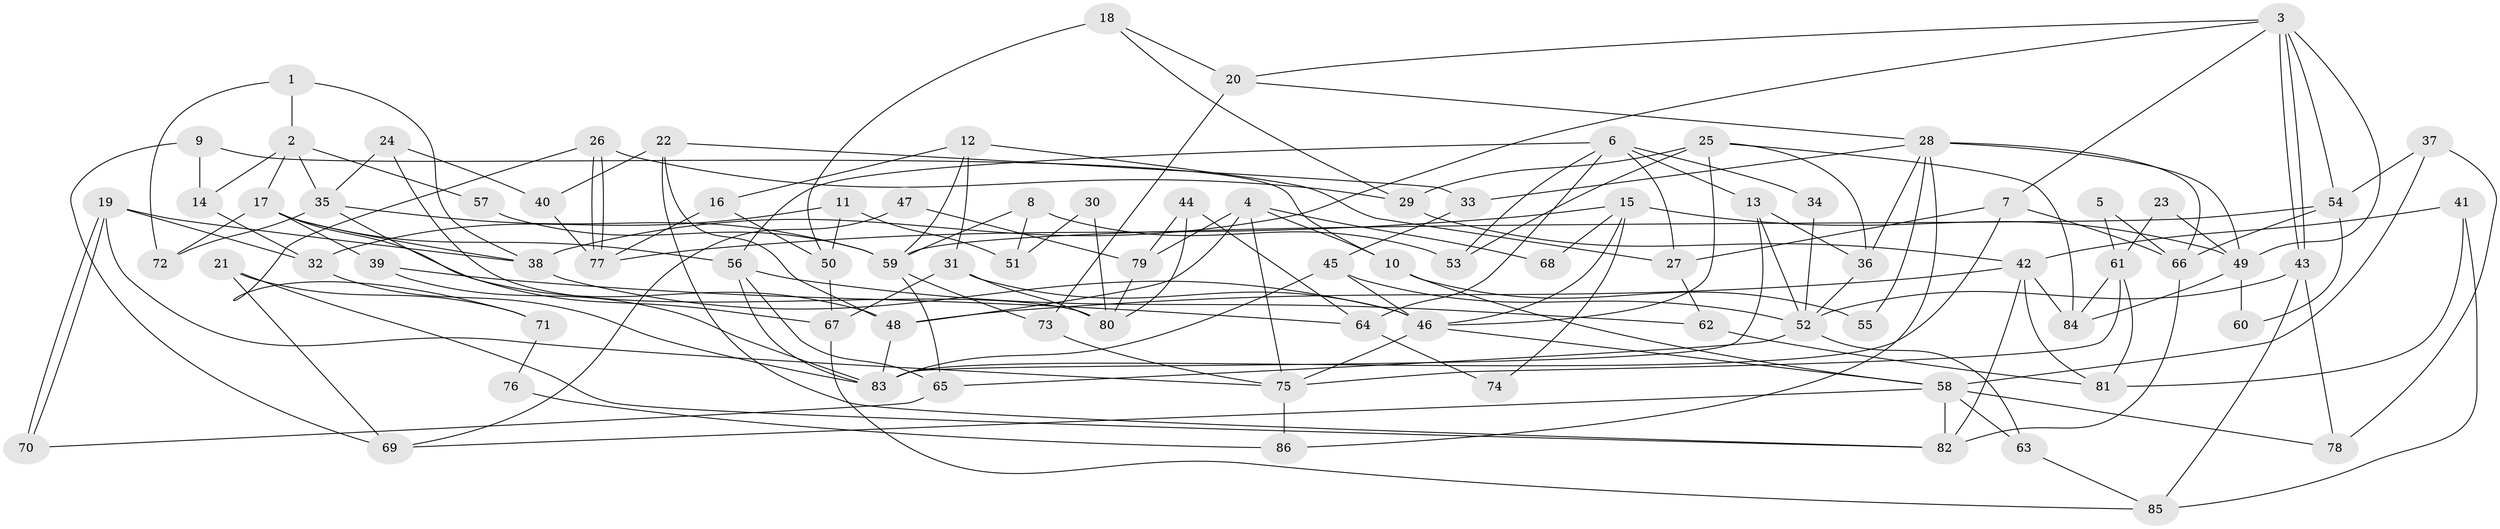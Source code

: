 // Generated by graph-tools (version 1.1) at 2025/11/02/27/25 16:11:21]
// undirected, 86 vertices, 172 edges
graph export_dot {
graph [start="1"]
  node [color=gray90,style=filled];
  1;
  2;
  3;
  4;
  5;
  6;
  7;
  8;
  9;
  10;
  11;
  12;
  13;
  14;
  15;
  16;
  17;
  18;
  19;
  20;
  21;
  22;
  23;
  24;
  25;
  26;
  27;
  28;
  29;
  30;
  31;
  32;
  33;
  34;
  35;
  36;
  37;
  38;
  39;
  40;
  41;
  42;
  43;
  44;
  45;
  46;
  47;
  48;
  49;
  50;
  51;
  52;
  53;
  54;
  55;
  56;
  57;
  58;
  59;
  60;
  61;
  62;
  63;
  64;
  65;
  66;
  67;
  68;
  69;
  70;
  71;
  72;
  73;
  74;
  75;
  76;
  77;
  78;
  79;
  80;
  81;
  82;
  83;
  84;
  85;
  86;
  1 -- 72;
  1 -- 38;
  1 -- 2;
  2 -- 17;
  2 -- 14;
  2 -- 35;
  2 -- 57;
  3 -- 20;
  3 -- 43;
  3 -- 43;
  3 -- 7;
  3 -- 38;
  3 -- 49;
  3 -- 54;
  4 -- 75;
  4 -- 48;
  4 -- 10;
  4 -- 68;
  4 -- 79;
  5 -- 61;
  5 -- 66;
  6 -- 13;
  6 -- 27;
  6 -- 34;
  6 -- 53;
  6 -- 56;
  6 -- 64;
  7 -- 83;
  7 -- 27;
  7 -- 66;
  8 -- 53;
  8 -- 59;
  8 -- 51;
  9 -- 14;
  9 -- 10;
  9 -- 69;
  10 -- 58;
  10 -- 55;
  11 -- 32;
  11 -- 50;
  11 -- 51;
  12 -- 27;
  12 -- 31;
  12 -- 16;
  12 -- 59;
  13 -- 36;
  13 -- 52;
  13 -- 83;
  14 -- 32;
  15 -- 77;
  15 -- 46;
  15 -- 49;
  15 -- 68;
  15 -- 74;
  16 -- 77;
  16 -- 50;
  17 -- 56;
  17 -- 38;
  17 -- 39;
  17 -- 48;
  17 -- 72;
  18 -- 20;
  18 -- 50;
  18 -- 29;
  19 -- 70;
  19 -- 70;
  19 -- 75;
  19 -- 32;
  19 -- 38;
  20 -- 28;
  20 -- 73;
  21 -- 69;
  21 -- 82;
  21 -- 71;
  22 -- 82;
  22 -- 48;
  22 -- 33;
  22 -- 40;
  23 -- 61;
  23 -- 49;
  24 -- 35;
  24 -- 80;
  24 -- 40;
  25 -- 84;
  25 -- 46;
  25 -- 29;
  25 -- 36;
  25 -- 53;
  26 -- 29;
  26 -- 77;
  26 -- 77;
  26 -- 71;
  27 -- 62;
  28 -- 49;
  28 -- 33;
  28 -- 36;
  28 -- 55;
  28 -- 66;
  28 -- 86;
  29 -- 42;
  30 -- 80;
  30 -- 51;
  31 -- 46;
  31 -- 67;
  31 -- 80;
  32 -- 83;
  33 -- 45;
  34 -- 52;
  35 -- 59;
  35 -- 67;
  35 -- 72;
  36 -- 52;
  37 -- 54;
  37 -- 58;
  37 -- 78;
  38 -- 46;
  39 -- 83;
  39 -- 64;
  40 -- 77;
  41 -- 42;
  41 -- 85;
  41 -- 81;
  42 -- 48;
  42 -- 81;
  42 -- 82;
  42 -- 84;
  43 -- 52;
  43 -- 78;
  43 -- 85;
  44 -- 80;
  44 -- 64;
  44 -- 79;
  45 -- 46;
  45 -- 83;
  45 -- 52;
  46 -- 58;
  46 -- 75;
  47 -- 79;
  47 -- 69;
  48 -- 83;
  49 -- 60;
  49 -- 84;
  50 -- 67;
  52 -- 63;
  52 -- 65;
  54 -- 66;
  54 -- 59;
  54 -- 60;
  56 -- 65;
  56 -- 62;
  56 -- 83;
  57 -- 59;
  58 -- 78;
  58 -- 82;
  58 -- 63;
  58 -- 69;
  59 -- 65;
  59 -- 73;
  61 -- 84;
  61 -- 81;
  61 -- 75;
  62 -- 81;
  63 -- 85;
  64 -- 74;
  65 -- 70;
  66 -- 82;
  67 -- 85;
  71 -- 76;
  73 -- 75;
  75 -- 86;
  76 -- 86;
  79 -- 80;
}

